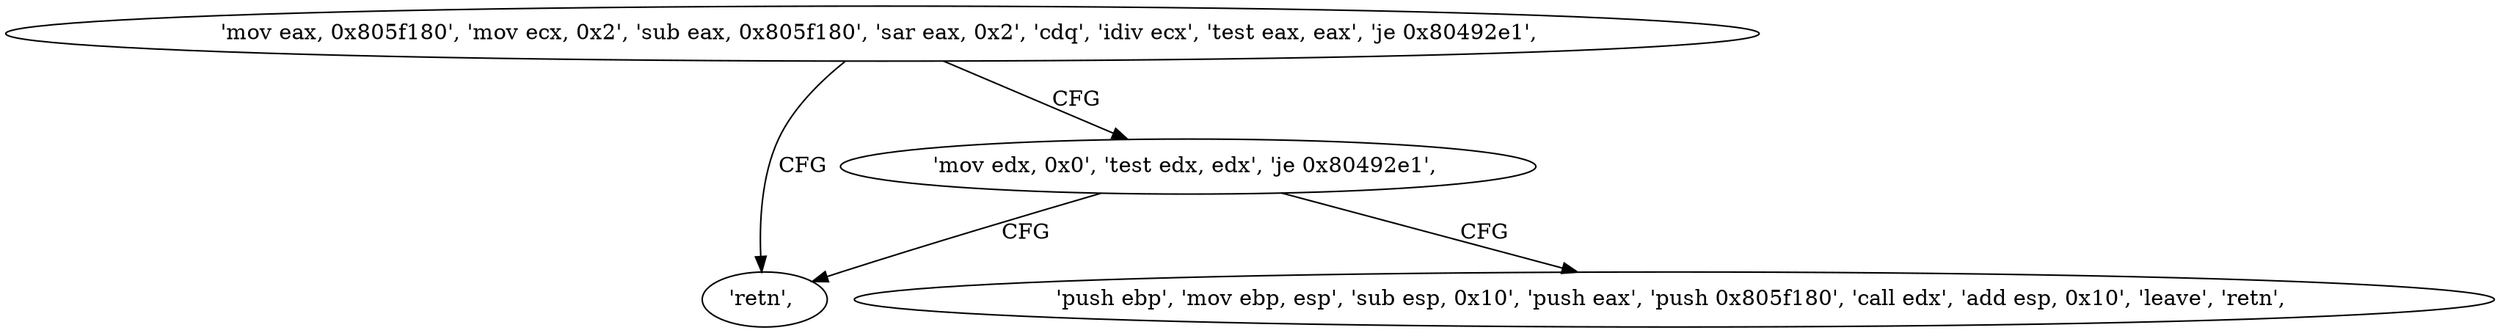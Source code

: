 digraph "func" {
"134517420" [label = "'mov eax, 0x805f180', 'mov ecx, 0x2', 'sub eax, 0x805f180', 'sar eax, 0x2', 'cdq', 'idiv ecx', 'test eax, eax', 'je 0x80492e1', " ]
"134517473" [label = "'retn', " ]
"134517445" [label = "'mov edx, 0x0', 'test edx, edx', 'je 0x80492e1', " ]
"134517454" [label = "'push ebp', 'mov ebp, esp', 'sub esp, 0x10', 'push eax', 'push 0x805f180', 'call edx', 'add esp, 0x10', 'leave', 'retn', " ]
"134517420" -> "134517473" [ label = "CFG" ]
"134517420" -> "134517445" [ label = "CFG" ]
"134517445" -> "134517473" [ label = "CFG" ]
"134517445" -> "134517454" [ label = "CFG" ]
}
